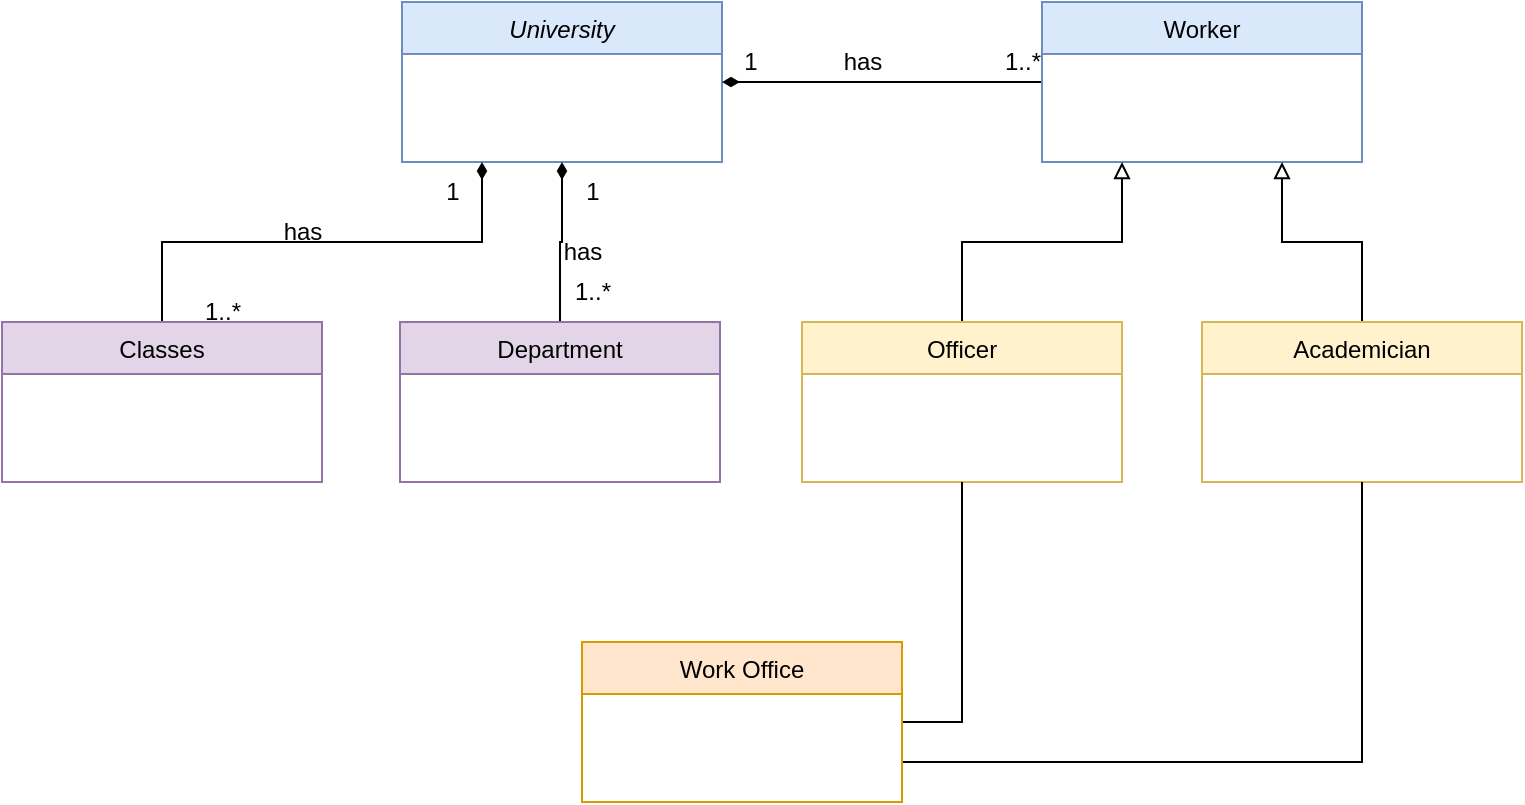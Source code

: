 <mxfile version="20.4.0" type="github"><diagram id="C5RBs43oDa-KdzZeNtuy" name="Page-1"><mxGraphModel dx="981" dy="574" grid="1" gridSize="10" guides="1" tooltips="1" connect="1" arrows="1" fold="1" page="1" pageScale="1" pageWidth="827" pageHeight="1169" background="none" math="0" shadow="0"><root><mxCell id="WIyWlLk6GJQsqaUBKTNV-0"/><mxCell id="WIyWlLk6GJQsqaUBKTNV-1" parent="WIyWlLk6GJQsqaUBKTNV-0"/><mxCell id="zkfFHV4jXpPFQw0GAbJ--0" value="University" style="swimlane;fontStyle=2;align=center;verticalAlign=top;childLayout=stackLayout;horizontal=1;startSize=26;horizontalStack=0;resizeParent=1;resizeLast=0;collapsible=1;marginBottom=0;rounded=0;shadow=0;strokeWidth=1;fillColor=#dae8fc;strokeColor=#6c8ebf;" parent="WIyWlLk6GJQsqaUBKTNV-1" vertex="1"><mxGeometry x="240" y="120" width="160" height="80" as="geometry"><mxRectangle x="240" y="120" width="160" height="26" as="alternateBounds"/></mxGeometry></mxCell><mxCell id="OJ8SEAvw1-5ZAgp9AQnY-2" style="edgeStyle=orthogonalEdgeStyle;rounded=0;orthogonalLoop=1;jettySize=auto;html=1;exitX=0.5;exitY=0;exitDx=0;exitDy=0;entryX=0.25;entryY=1;entryDx=0;entryDy=0;endArrow=diamondThin;endFill=1;" edge="1" parent="WIyWlLk6GJQsqaUBKTNV-1" source="zkfFHV4jXpPFQw0GAbJ--6" target="zkfFHV4jXpPFQw0GAbJ--0"><mxGeometry relative="1" as="geometry"/></mxCell><mxCell id="zkfFHV4jXpPFQw0GAbJ--6" value="Classes" style="swimlane;fontStyle=0;align=center;verticalAlign=top;childLayout=stackLayout;horizontal=1;startSize=26;horizontalStack=0;resizeParent=1;resizeLast=0;collapsible=1;marginBottom=0;rounded=0;shadow=0;strokeWidth=1;fillColor=#e1d5e7;strokeColor=#9673a6;" parent="WIyWlLk6GJQsqaUBKTNV-1" vertex="1"><mxGeometry x="40" y="280" width="160" height="80" as="geometry"><mxRectangle x="130" y="380" width="160" height="26" as="alternateBounds"/></mxGeometry></mxCell><mxCell id="OJ8SEAvw1-5ZAgp9AQnY-17" style="edgeStyle=orthogonalEdgeStyle;rounded=0;orthogonalLoop=1;jettySize=auto;html=1;exitX=0;exitY=0.5;exitDx=0;exitDy=0;entryX=1;entryY=0.5;entryDx=0;entryDy=0;endArrow=diamondThin;endFill=1;" edge="1" parent="WIyWlLk6GJQsqaUBKTNV-1" source="zkfFHV4jXpPFQw0GAbJ--17" target="zkfFHV4jXpPFQw0GAbJ--0"><mxGeometry relative="1" as="geometry"/></mxCell><mxCell id="zkfFHV4jXpPFQw0GAbJ--17" value="Worker" style="swimlane;fontStyle=0;align=center;verticalAlign=top;childLayout=stackLayout;horizontal=1;startSize=26;horizontalStack=0;resizeParent=1;resizeLast=0;collapsible=1;marginBottom=0;rounded=0;shadow=0;strokeWidth=1;fillColor=#dae8fc;strokeColor=#6c8ebf;" parent="WIyWlLk6GJQsqaUBKTNV-1" vertex="1"><mxGeometry x="560" y="120" width="160" height="80" as="geometry"><mxRectangle x="550" y="140" width="160" height="26" as="alternateBounds"/></mxGeometry></mxCell><mxCell id="OJ8SEAvw1-5ZAgp9AQnY-4" value="1..*" style="text;html=1;align=center;verticalAlign=middle;resizable=0;points=[];autosize=1;strokeColor=none;fillColor=none;" vertex="1" parent="WIyWlLk6GJQsqaUBKTNV-1"><mxGeometry x="130" y="260" width="40" height="30" as="geometry"/></mxCell><mxCell id="OJ8SEAvw1-5ZAgp9AQnY-6" value="1" style="text;html=1;align=center;verticalAlign=middle;resizable=0;points=[];autosize=1;strokeColor=none;fillColor=none;" vertex="1" parent="WIyWlLk6GJQsqaUBKTNV-1"><mxGeometry x="250" y="200" width="30" height="30" as="geometry"/></mxCell><mxCell id="OJ8SEAvw1-5ZAgp9AQnY-7" value="has" style="text;html=1;align=center;verticalAlign=middle;resizable=0;points=[];autosize=1;strokeColor=none;fillColor=none;" vertex="1" parent="WIyWlLk6GJQsqaUBKTNV-1"><mxGeometry x="170" y="220" width="40" height="30" as="geometry"/></mxCell><mxCell id="OJ8SEAvw1-5ZAgp9AQnY-20" style="edgeStyle=orthogonalEdgeStyle;rounded=0;orthogonalLoop=1;jettySize=auto;html=1;exitX=0.5;exitY=0;exitDx=0;exitDy=0;endArrow=diamondThin;endFill=1;entryX=0.5;entryY=1;entryDx=0;entryDy=0;" edge="1" parent="WIyWlLk6GJQsqaUBKTNV-1" source="OJ8SEAvw1-5ZAgp9AQnY-11" target="zkfFHV4jXpPFQw0GAbJ--0"><mxGeometry relative="1" as="geometry"><mxPoint x="360" y="210" as="targetPoint"/></mxGeometry></mxCell><mxCell id="OJ8SEAvw1-5ZAgp9AQnY-11" value="Department" style="swimlane;fontStyle=0;align=center;verticalAlign=top;childLayout=stackLayout;horizontal=1;startSize=26;horizontalStack=0;resizeParent=1;resizeLast=0;collapsible=1;marginBottom=0;rounded=0;shadow=0;strokeWidth=1;fillColor=#e1d5e7;strokeColor=#9673a6;" vertex="1" parent="WIyWlLk6GJQsqaUBKTNV-1"><mxGeometry x="239" y="280" width="160" height="80" as="geometry"><mxRectangle x="130" y="380" width="160" height="26" as="alternateBounds"/></mxGeometry></mxCell><mxCell id="OJ8SEAvw1-5ZAgp9AQnY-13" value="1..*" style="text;html=1;align=center;verticalAlign=middle;resizable=0;points=[];autosize=1;strokeColor=none;fillColor=none;" vertex="1" parent="WIyWlLk6GJQsqaUBKTNV-1"><mxGeometry x="530" y="135" width="40" height="30" as="geometry"/></mxCell><mxCell id="OJ8SEAvw1-5ZAgp9AQnY-14" value="has" style="text;html=1;align=center;verticalAlign=middle;resizable=0;points=[];autosize=1;strokeColor=none;fillColor=none;" vertex="1" parent="WIyWlLk6GJQsqaUBKTNV-1"><mxGeometry x="310" y="230" width="40" height="30" as="geometry"/></mxCell><mxCell id="OJ8SEAvw1-5ZAgp9AQnY-15" value="1" style="text;html=1;align=center;verticalAlign=middle;resizable=0;points=[];autosize=1;strokeColor=none;fillColor=none;" vertex="1" parent="WIyWlLk6GJQsqaUBKTNV-1"><mxGeometry x="320" y="200" width="30" height="30" as="geometry"/></mxCell><mxCell id="OJ8SEAvw1-5ZAgp9AQnY-16" value="1..*" style="text;html=1;align=center;verticalAlign=middle;resizable=0;points=[];autosize=1;strokeColor=none;fillColor=none;" vertex="1" parent="WIyWlLk6GJQsqaUBKTNV-1"><mxGeometry x="315" y="250" width="40" height="30" as="geometry"/></mxCell><mxCell id="OJ8SEAvw1-5ZAgp9AQnY-18" value="1" style="text;html=1;align=center;verticalAlign=middle;resizable=0;points=[];autosize=1;strokeColor=none;fillColor=none;" vertex="1" parent="WIyWlLk6GJQsqaUBKTNV-1"><mxGeometry x="399" y="135" width="30" height="30" as="geometry"/></mxCell><mxCell id="OJ8SEAvw1-5ZAgp9AQnY-19" value="has" style="text;html=1;align=center;verticalAlign=middle;resizable=0;points=[];autosize=1;strokeColor=none;fillColor=none;" vertex="1" parent="WIyWlLk6GJQsqaUBKTNV-1"><mxGeometry x="450" y="135" width="40" height="30" as="geometry"/></mxCell><mxCell id="OJ8SEAvw1-5ZAgp9AQnY-27" style="edgeStyle=orthogonalEdgeStyle;rounded=0;orthogonalLoop=1;jettySize=auto;html=1;exitX=0.5;exitY=0;exitDx=0;exitDy=0;entryX=0.25;entryY=1;entryDx=0;entryDy=0;endArrow=block;endFill=0;" edge="1" parent="WIyWlLk6GJQsqaUBKTNV-1" source="OJ8SEAvw1-5ZAgp9AQnY-22" target="zkfFHV4jXpPFQw0GAbJ--17"><mxGeometry relative="1" as="geometry"/></mxCell><mxCell id="OJ8SEAvw1-5ZAgp9AQnY-22" value="Officer" style="swimlane;fontStyle=0;align=center;verticalAlign=top;childLayout=stackLayout;horizontal=1;startSize=26;horizontalStack=0;resizeParent=1;resizeLast=0;collapsible=1;marginBottom=0;rounded=0;shadow=0;strokeWidth=1;fillColor=#fff2cc;strokeColor=#d6b656;" vertex="1" parent="WIyWlLk6GJQsqaUBKTNV-1"><mxGeometry x="440" y="280" width="160" height="80" as="geometry"><mxRectangle x="130" y="380" width="160" height="26" as="alternateBounds"/></mxGeometry></mxCell><mxCell id="OJ8SEAvw1-5ZAgp9AQnY-28" style="edgeStyle=orthogonalEdgeStyle;rounded=0;orthogonalLoop=1;jettySize=auto;html=1;exitX=0.5;exitY=0;exitDx=0;exitDy=0;entryX=0.75;entryY=1;entryDx=0;entryDy=0;endArrow=block;endFill=0;" edge="1" parent="WIyWlLk6GJQsqaUBKTNV-1" source="OJ8SEAvw1-5ZAgp9AQnY-23" target="zkfFHV4jXpPFQw0GAbJ--17"><mxGeometry relative="1" as="geometry"/></mxCell><mxCell id="OJ8SEAvw1-5ZAgp9AQnY-23" value="Academician" style="swimlane;fontStyle=0;align=center;verticalAlign=top;childLayout=stackLayout;horizontal=1;startSize=26;horizontalStack=0;resizeParent=1;resizeLast=0;collapsible=1;marginBottom=0;rounded=0;shadow=0;strokeWidth=1;fillColor=#fff2cc;strokeColor=#d6b656;" vertex="1" parent="WIyWlLk6GJQsqaUBKTNV-1"><mxGeometry x="640" y="280" width="160" height="80" as="geometry"><mxRectangle x="130" y="380" width="160" height="26" as="alternateBounds"/></mxGeometry></mxCell><mxCell id="OJ8SEAvw1-5ZAgp9AQnY-31" style="edgeStyle=orthogonalEdgeStyle;rounded=0;orthogonalLoop=1;jettySize=auto;html=1;exitX=1;exitY=0.5;exitDx=0;exitDy=0;entryX=0.5;entryY=1;entryDx=0;entryDy=0;endArrow=none;endFill=0;" edge="1" parent="WIyWlLk6GJQsqaUBKTNV-1" source="OJ8SEAvw1-5ZAgp9AQnY-30" target="OJ8SEAvw1-5ZAgp9AQnY-22"><mxGeometry relative="1" as="geometry"/></mxCell><mxCell id="OJ8SEAvw1-5ZAgp9AQnY-32" style="edgeStyle=orthogonalEdgeStyle;rounded=0;orthogonalLoop=1;jettySize=auto;html=1;exitX=1;exitY=0.75;exitDx=0;exitDy=0;endArrow=none;endFill=0;entryX=0.5;entryY=1;entryDx=0;entryDy=0;" edge="1" parent="WIyWlLk6GJQsqaUBKTNV-1" source="OJ8SEAvw1-5ZAgp9AQnY-30" target="OJ8SEAvw1-5ZAgp9AQnY-23"><mxGeometry relative="1" as="geometry"><mxPoint x="720" y="370" as="targetPoint"/></mxGeometry></mxCell><mxCell id="OJ8SEAvw1-5ZAgp9AQnY-30" value="Work Office" style="swimlane;fontStyle=0;align=center;verticalAlign=top;childLayout=stackLayout;horizontal=1;startSize=26;horizontalStack=0;resizeParent=1;resizeLast=0;collapsible=1;marginBottom=0;rounded=0;shadow=0;strokeWidth=1;fillColor=#ffe6cc;strokeColor=#d79b00;" vertex="1" parent="WIyWlLk6GJQsqaUBKTNV-1"><mxGeometry x="330" y="440" width="160" height="80" as="geometry"><mxRectangle x="130" y="380" width="160" height="26" as="alternateBounds"/></mxGeometry></mxCell></root></mxGraphModel></diagram></mxfile>